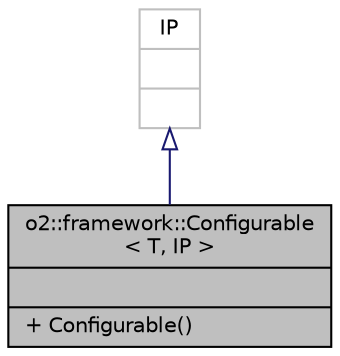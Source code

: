 digraph "o2::framework::Configurable&lt; T, IP &gt;"
{
 // INTERACTIVE_SVG=YES
  bgcolor="transparent";
  edge [fontname="Helvetica",fontsize="10",labelfontname="Helvetica",labelfontsize="10"];
  node [fontname="Helvetica",fontsize="10",shape=record];
  Node12 [label="{o2::framework::Configurable\l\< T, IP \>\n||+ Configurable()\l}",height=0.2,width=0.4,color="black", fillcolor="grey75", style="filled", fontcolor="black"];
  Node13 -> Node12 [dir="back",color="midnightblue",fontsize="10",style="solid",arrowtail="onormal",fontname="Helvetica"];
  Node13 [label="{IP\n||}",height=0.2,width=0.4,color="grey75"];
}

